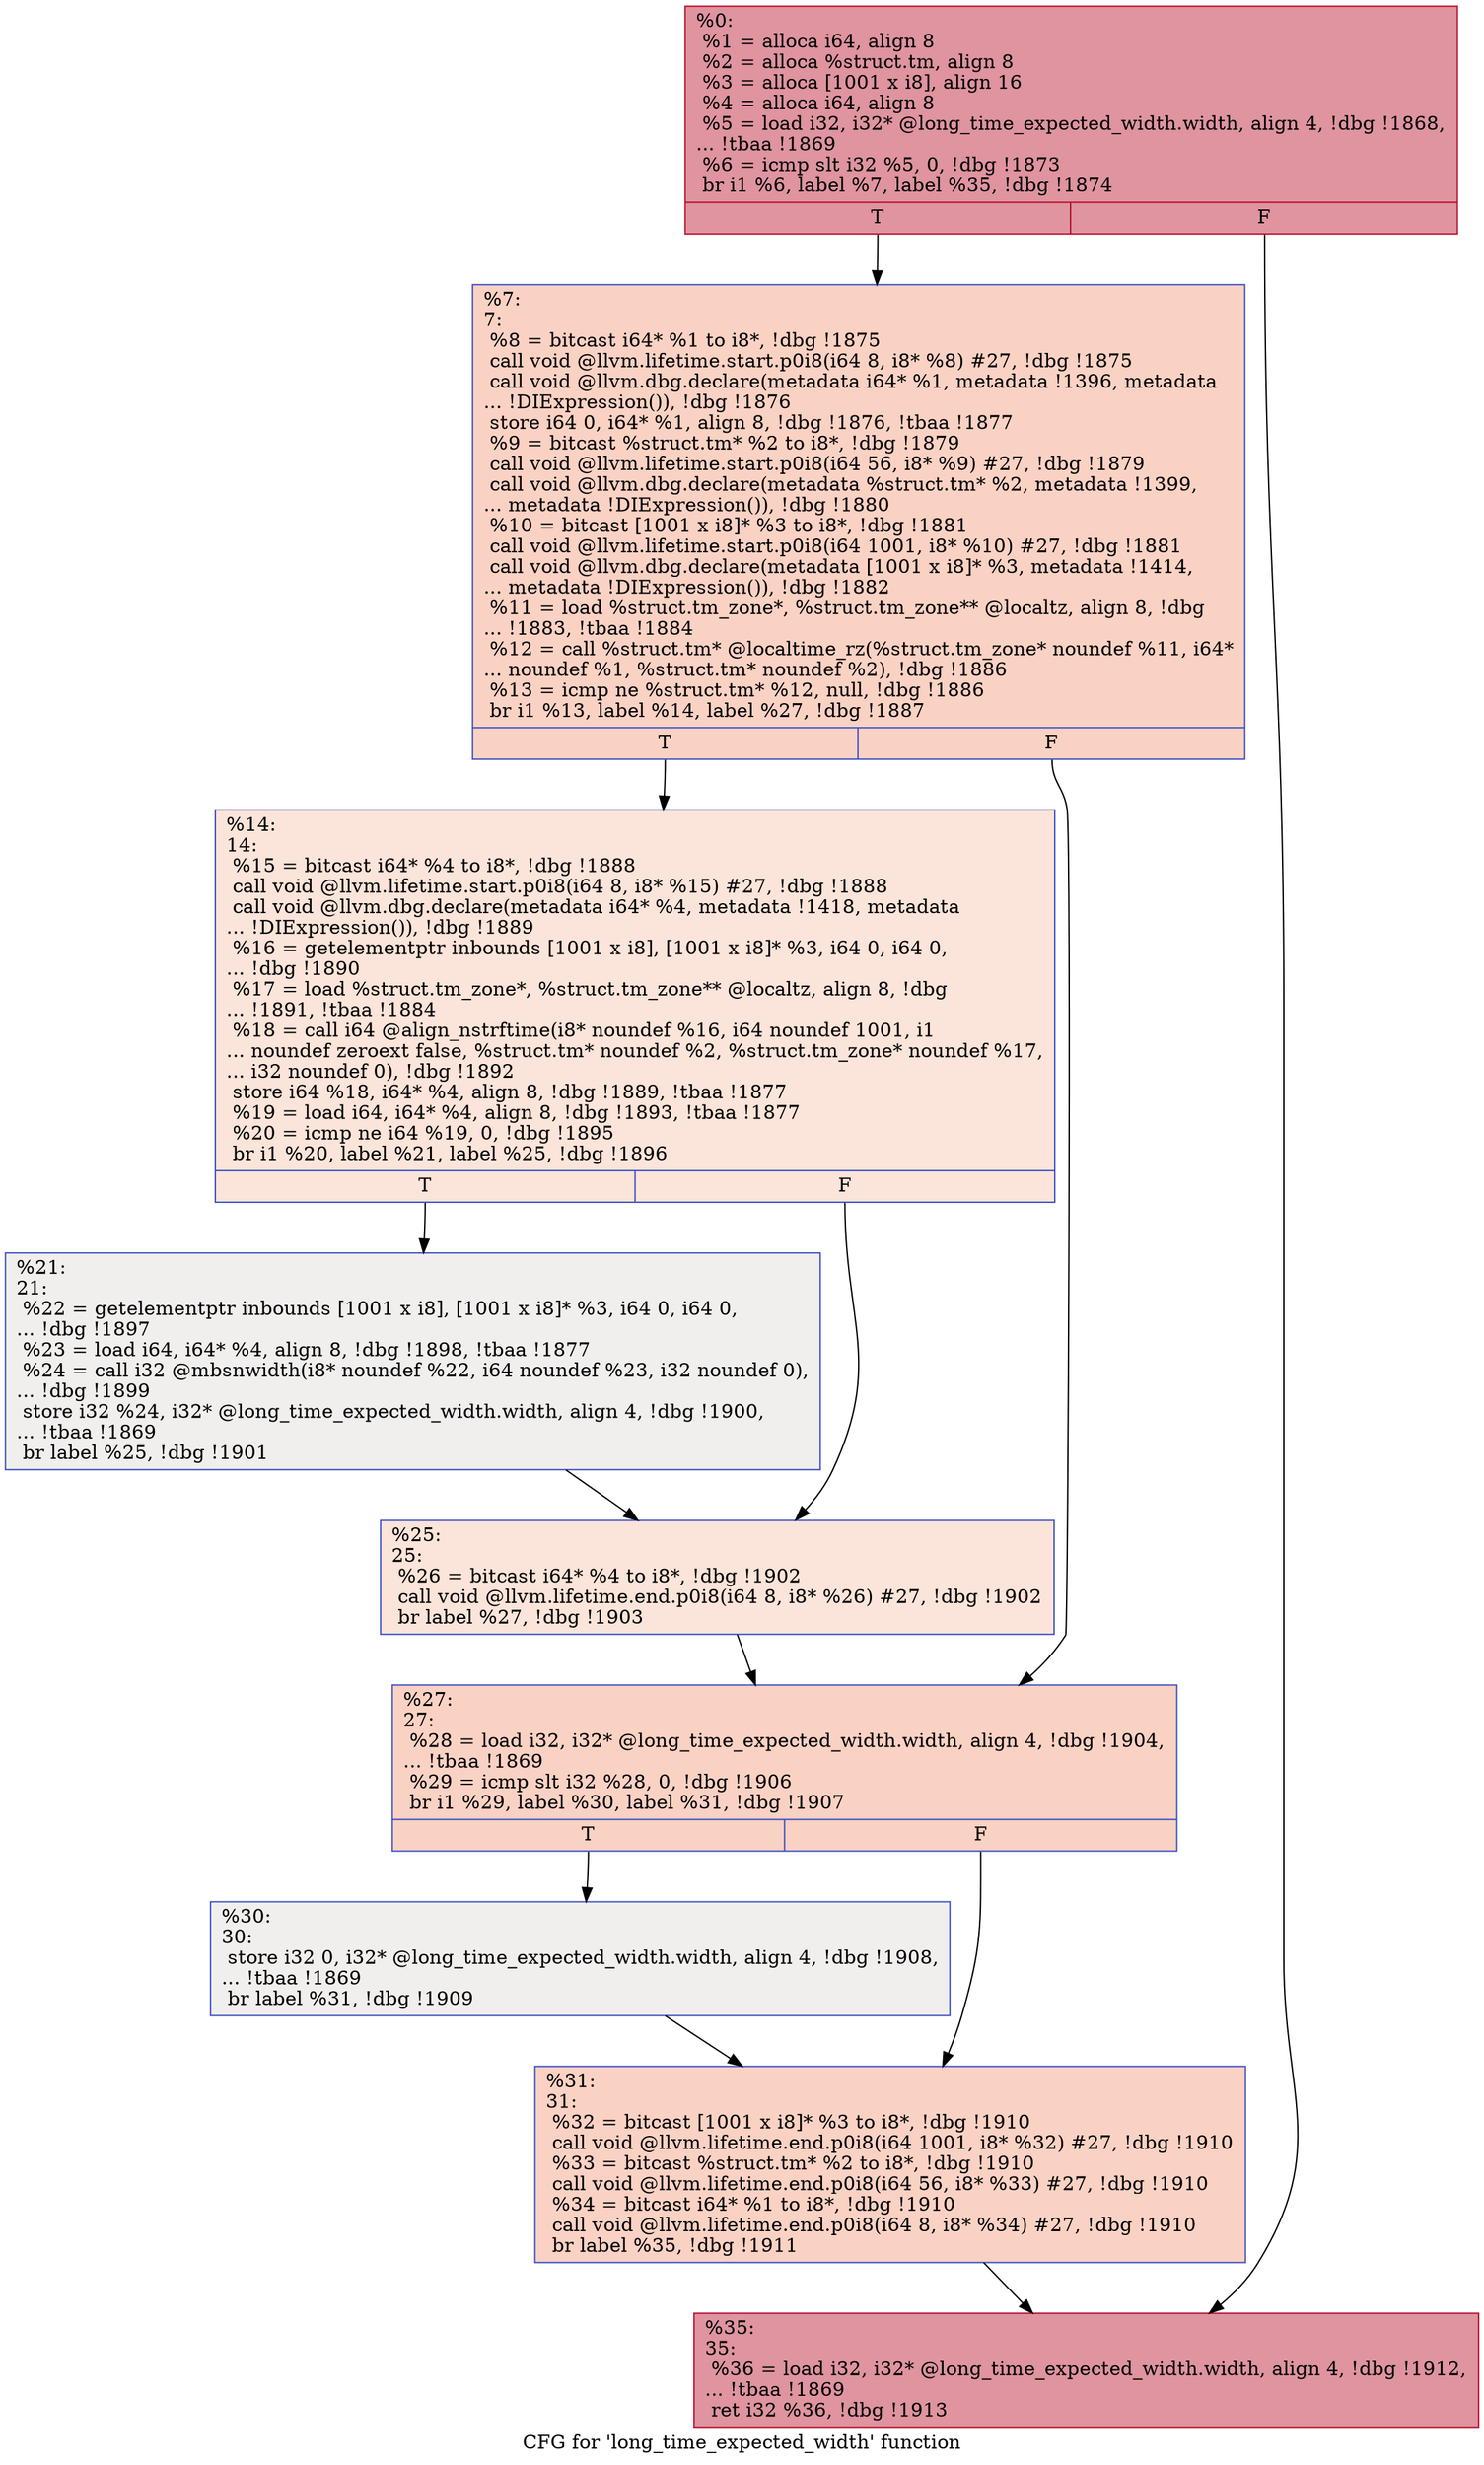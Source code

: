 digraph "CFG for 'long_time_expected_width' function" {
	label="CFG for 'long_time_expected_width' function";

	Node0x2082c60 [shape=record,color="#b70d28ff", style=filled, fillcolor="#b70d2870",label="{%0:\l  %1 = alloca i64, align 8\l  %2 = alloca %struct.tm, align 8\l  %3 = alloca [1001 x i8], align 16\l  %4 = alloca i64, align 8\l  %5 = load i32, i32* @long_time_expected_width.width, align 4, !dbg !1868,\l... !tbaa !1869\l  %6 = icmp slt i32 %5, 0, !dbg !1873\l  br i1 %6, label %7, label %35, !dbg !1874\l|{<s0>T|<s1>F}}"];
	Node0x2082c60:s0 -> Node0x2082cb0;
	Node0x2082c60:s1 -> Node0x2082ee0;
	Node0x2082cb0 [shape=record,color="#3d50c3ff", style=filled, fillcolor="#f4987a70",label="{%7:\l7:                                                \l  %8 = bitcast i64* %1 to i8*, !dbg !1875\l  call void @llvm.lifetime.start.p0i8(i64 8, i8* %8) #27, !dbg !1875\l  call void @llvm.dbg.declare(metadata i64* %1, metadata !1396, metadata\l... !DIExpression()), !dbg !1876\l  store i64 0, i64* %1, align 8, !dbg !1876, !tbaa !1877\l  %9 = bitcast %struct.tm* %2 to i8*, !dbg !1879\l  call void @llvm.lifetime.start.p0i8(i64 56, i8* %9) #27, !dbg !1879\l  call void @llvm.dbg.declare(metadata %struct.tm* %2, metadata !1399,\l... metadata !DIExpression()), !dbg !1880\l  %10 = bitcast [1001 x i8]* %3 to i8*, !dbg !1881\l  call void @llvm.lifetime.start.p0i8(i64 1001, i8* %10) #27, !dbg !1881\l  call void @llvm.dbg.declare(metadata [1001 x i8]* %3, metadata !1414,\l... metadata !DIExpression()), !dbg !1882\l  %11 = load %struct.tm_zone*, %struct.tm_zone** @localtz, align 8, !dbg\l... !1883, !tbaa !1884\l  %12 = call %struct.tm* @localtime_rz(%struct.tm_zone* noundef %11, i64*\l... noundef %1, %struct.tm* noundef %2), !dbg !1886\l  %13 = icmp ne %struct.tm* %12, null, !dbg !1886\l  br i1 %13, label %14, label %27, !dbg !1887\l|{<s0>T|<s1>F}}"];
	Node0x2082cb0:s0 -> Node0x2082d00;
	Node0x2082cb0:s1 -> Node0x2082df0;
	Node0x2082d00 [shape=record,color="#3d50c3ff", style=filled, fillcolor="#f5c1a970",label="{%14:\l14:                                               \l  %15 = bitcast i64* %4 to i8*, !dbg !1888\l  call void @llvm.lifetime.start.p0i8(i64 8, i8* %15) #27, !dbg !1888\l  call void @llvm.dbg.declare(metadata i64* %4, metadata !1418, metadata\l... !DIExpression()), !dbg !1889\l  %16 = getelementptr inbounds [1001 x i8], [1001 x i8]* %3, i64 0, i64 0,\l... !dbg !1890\l  %17 = load %struct.tm_zone*, %struct.tm_zone** @localtz, align 8, !dbg\l... !1891, !tbaa !1884\l  %18 = call i64 @align_nstrftime(i8* noundef %16, i64 noundef 1001, i1\l... noundef zeroext false, %struct.tm* noundef %2, %struct.tm_zone* noundef %17,\l... i32 noundef 0), !dbg !1892\l  store i64 %18, i64* %4, align 8, !dbg !1889, !tbaa !1877\l  %19 = load i64, i64* %4, align 8, !dbg !1893, !tbaa !1877\l  %20 = icmp ne i64 %19, 0, !dbg !1895\l  br i1 %20, label %21, label %25, !dbg !1896\l|{<s0>T|<s1>F}}"];
	Node0x2082d00:s0 -> Node0x2082d50;
	Node0x2082d00:s1 -> Node0x2082da0;
	Node0x2082d50 [shape=record,color="#3d50c3ff", style=filled, fillcolor="#e0dbd870",label="{%21:\l21:                                               \l  %22 = getelementptr inbounds [1001 x i8], [1001 x i8]* %3, i64 0, i64 0,\l... !dbg !1897\l  %23 = load i64, i64* %4, align 8, !dbg !1898, !tbaa !1877\l  %24 = call i32 @mbsnwidth(i8* noundef %22, i64 noundef %23, i32 noundef 0),\l... !dbg !1899\l  store i32 %24, i32* @long_time_expected_width.width, align 4, !dbg !1900,\l... !tbaa !1869\l  br label %25, !dbg !1901\l}"];
	Node0x2082d50 -> Node0x2082da0;
	Node0x2082da0 [shape=record,color="#3d50c3ff", style=filled, fillcolor="#f5c1a970",label="{%25:\l25:                                               \l  %26 = bitcast i64* %4 to i8*, !dbg !1902\l  call void @llvm.lifetime.end.p0i8(i64 8, i8* %26) #27, !dbg !1902\l  br label %27, !dbg !1903\l}"];
	Node0x2082da0 -> Node0x2082df0;
	Node0x2082df0 [shape=record,color="#3d50c3ff", style=filled, fillcolor="#f4987a70",label="{%27:\l27:                                               \l  %28 = load i32, i32* @long_time_expected_width.width, align 4, !dbg !1904,\l... !tbaa !1869\l  %29 = icmp slt i32 %28, 0, !dbg !1906\l  br i1 %29, label %30, label %31, !dbg !1907\l|{<s0>T|<s1>F}}"];
	Node0x2082df0:s0 -> Node0x2082e40;
	Node0x2082df0:s1 -> Node0x2082e90;
	Node0x2082e40 [shape=record,color="#3d50c3ff", style=filled, fillcolor="#e0dbd870",label="{%30:\l30:                                               \l  store i32 0, i32* @long_time_expected_width.width, align 4, !dbg !1908,\l... !tbaa !1869\l  br label %31, !dbg !1909\l}"];
	Node0x2082e40 -> Node0x2082e90;
	Node0x2082e90 [shape=record,color="#3d50c3ff", style=filled, fillcolor="#f4987a70",label="{%31:\l31:                                               \l  %32 = bitcast [1001 x i8]* %3 to i8*, !dbg !1910\l  call void @llvm.lifetime.end.p0i8(i64 1001, i8* %32) #27, !dbg !1910\l  %33 = bitcast %struct.tm* %2 to i8*, !dbg !1910\l  call void @llvm.lifetime.end.p0i8(i64 56, i8* %33) #27, !dbg !1910\l  %34 = bitcast i64* %1 to i8*, !dbg !1910\l  call void @llvm.lifetime.end.p0i8(i64 8, i8* %34) #27, !dbg !1910\l  br label %35, !dbg !1911\l}"];
	Node0x2082e90 -> Node0x2082ee0;
	Node0x2082ee0 [shape=record,color="#b70d28ff", style=filled, fillcolor="#b70d2870",label="{%35:\l35:                                               \l  %36 = load i32, i32* @long_time_expected_width.width, align 4, !dbg !1912,\l... !tbaa !1869\l  ret i32 %36, !dbg !1913\l}"];
}
